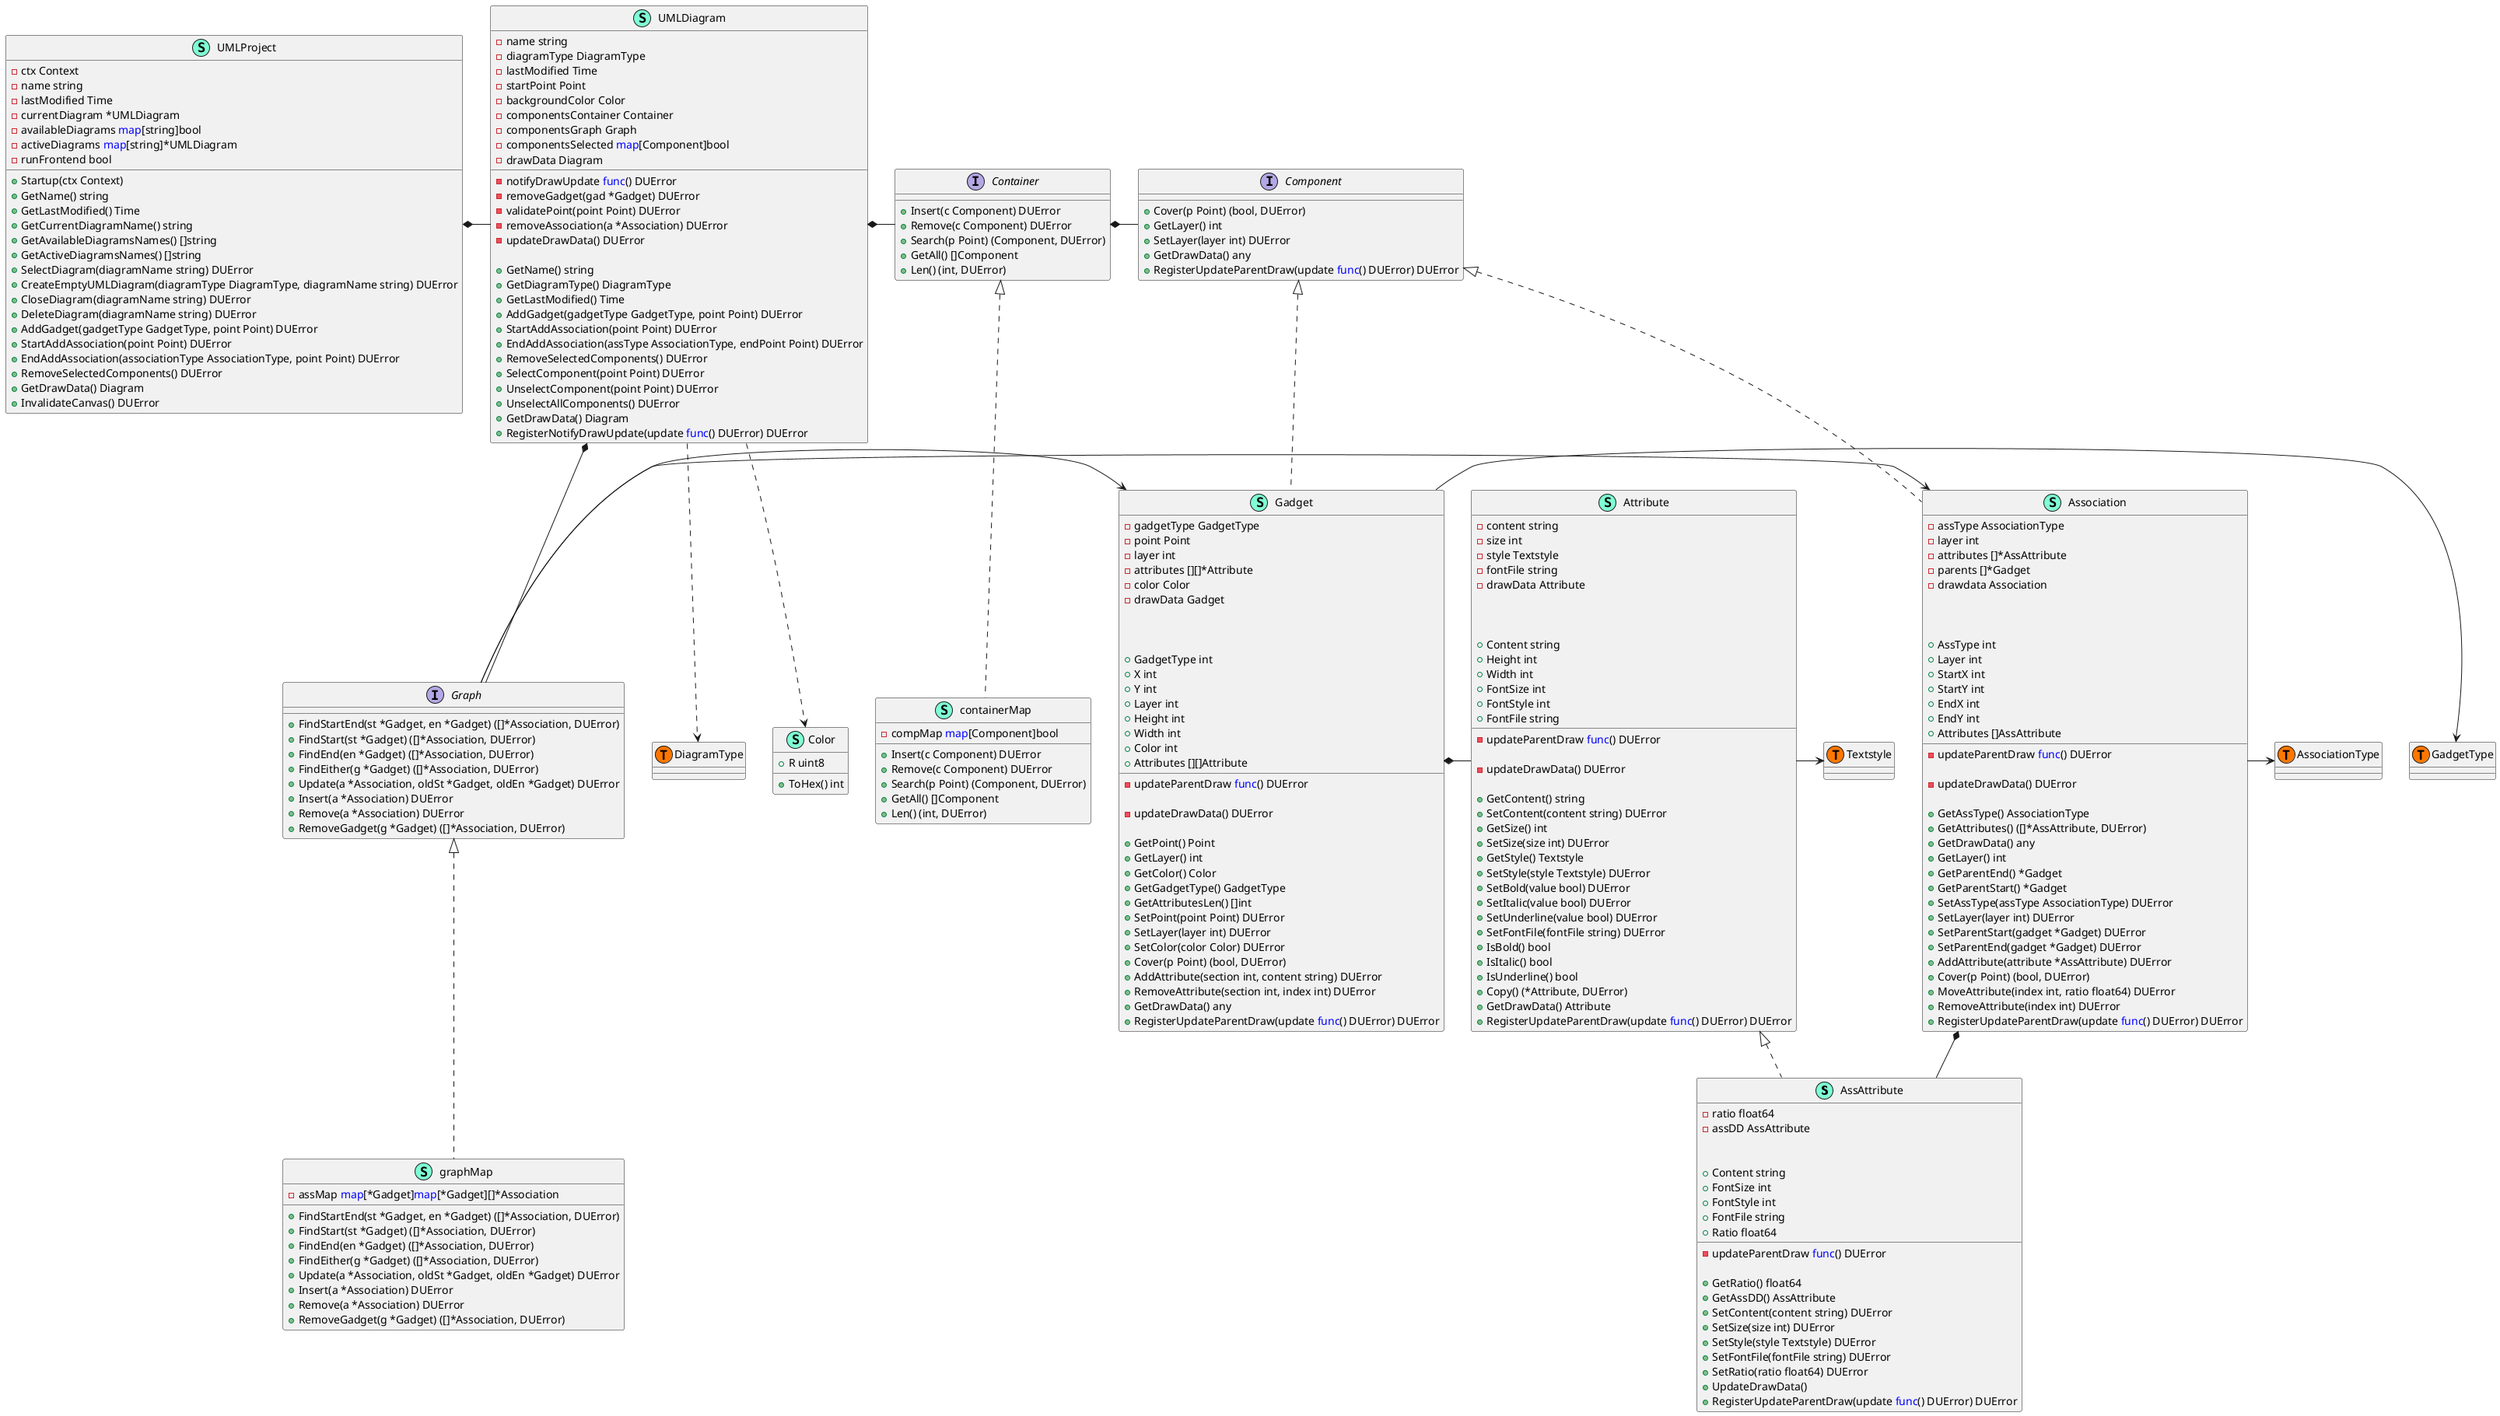 @startuml
    class AssAttribute << (S,Aquamarine) >> {
        - ratio float64
        - assDD AssAttribute
        - updateParentDraw <font color=blue>func</font>() DUError

        + GetRatio() float64
        + GetAssDD() AssAttribute
        + SetContent(content string) DUError
        + SetSize(size int) DUError
        + SetStyle(style Textstyle) DUError
        + SetFontFile(fontFile string) DUError
        + SetRatio(ratio float64) DUError
        + UpdateDrawData() 
        + RegisterUpdateParentDraw(update <font color=blue>func</font>() DUError) DUError

    }
    class Attribute << (S,Aquamarine) >> {
        - content string
        - size int
        - style Textstyle
        - fontFile string
        - drawData Attribute
        - updateParentDraw <font color=blue>func</font>() DUError

        - updateDrawData() DUError

        + GetContent() string
        + SetContent(content string) DUError
        + GetSize() int
        + SetSize(size int) DUError
        + GetStyle() Textstyle
        + SetStyle(style Textstyle) DUError
        + SetBold(value bool) DUError
        + SetItalic(value bool) DUError
        + SetUnderline(value bool) DUError
        + SetFontFile(fontFile string) DUError
        + IsBold() bool
        + IsItalic() bool
        + IsUnderline() bool
        + Copy() (*Attribute, DUError)
        + GetDrawData() Attribute
        + RegisterUpdateParentDraw(update <font color=blue>func</font>() DUError) DUError

    }
    class Textstyle << (T, #FF7700) >>  {
    }


    class Association << (S,Aquamarine) >> {
        - assType AssociationType
        - layer int
        - attributes []*AssAttribute
        - parents []*Gadget
        - drawdata Association
        - updateParentDraw <font color=blue>func</font>() DUError

        - updateDrawData() DUError

        + GetAssType() AssociationType
        + GetAttributes() ([]*AssAttribute, DUError)
        + GetDrawData() any
        + GetLayer() int
        + GetParentEnd() *Gadget
        + GetParentStart() *Gadget
        + SetAssType(assType AssociationType) DUError
        + SetLayer(layer int) DUError
        + SetParentStart(gadget *Gadget) DUError
        + SetParentEnd(gadget *Gadget) DUError
        + AddAttribute(attribute *AssAttribute) DUError
        + Cover(p Point) (bool, DUError)
        + MoveAttribute(index int, ratio float64) DUError
        + RemoveAttribute(index int) DUError
        + RegisterUpdateParentDraw(update <font color=blue>func</font>() DUError) DUError

    }
    interface Component  {
        + Cover(p Point) (bool, DUError)
        + GetLayer() int
        + SetLayer(layer int) DUError
        + GetDrawData() any
        + RegisterUpdateParentDraw(update <font color=blue>func</font>() DUError) DUError

    }
    class Gadget << (S,Aquamarine) >> {
        - gadgetType GadgetType
        - point Point
        - layer int
        - attributes [][]*Attribute
        - color Color
        - drawData Gadget
        - updateParentDraw <font color=blue>func</font>() DUError

        - updateDrawData() DUError

        + GetPoint() Point
        + GetLayer() int
        + GetColor() Color
        + GetGadgetType() GadgetType
        + GetAttributesLen() []int
        + SetPoint(point Point) DUError
        + SetLayer(layer int) DUError
        + SetColor(color Color) DUError
        + Cover(p Point) (bool, DUError)
        + AddAttribute(section int, content string) DUError
        + RemoveAttribute(section int, index int) DUError
        + GetDrawData() any
        + RegisterUpdateParentDraw(update <font color=blue>func</font>() DUError) DUError

    }
    enum AssociationType << (T, #FF7700) >>  {
    }
    enum GadgetType << (T, #FF7700) >>  {
    }



    interface Container  {
        + Insert(c Component) DUError
        + Remove(c Component) DUError
        + Search(p Point) (Component, DUError)
        + GetAll() []Component
        + Len() (int, DUError)

    }
    interface Graph  {
        + FindStartEnd(st *Gadget, en *Gadget) ([]*Association, DUError)
        + FindStart(st *Gadget) ([]*Association, DUError)
        + FindEnd(en *Gadget) ([]*Association, DUError)
        + FindEither(g *Gadget) ([]*Association, DUError)
        + Update(a *Association, oldSt *Gadget, oldEn *Gadget) DUError
        + Insert(a *Association) DUError
        + Remove(a *Association) DUError
        + RemoveGadget(g *Gadget) ([]*Association, DUError)

    }
    class containerMap << (S,Aquamarine) >> {
        - compMap <font color=blue>map</font>[Component]bool

        + Insert(c Component) DUError
        + Remove(c Component) DUError
        + Search(p Point) (Component, DUError)
        + GetAll() []Component
        + Len() (int, DUError)

    }
    class graphMap << (S,Aquamarine) >> {
        - assMap <font color=blue>map</font>[*Gadget]<font color=blue>map</font>[*Gadget][]*Association

        + FindStartEnd(st *Gadget, en *Gadget) ([]*Association, DUError)
        + FindStart(st *Gadget) ([]*Association, DUError)
        + FindEnd(en *Gadget) ([]*Association, DUError)
        + FindEither(g *Gadget) ([]*Association, DUError)
        + Update(a *Association, oldSt *Gadget, oldEn *Gadget) DUError
        + Insert(a *Association) DUError
        + Remove(a *Association) DUError
        + RemoveGadget(g *Gadget) ([]*Association, DUError)

    }

"Container" <|.. "containerMap"
"Graph" <|.. "graphMap"

    class AssAttribute << (S,Aquamarine) >> {
        + Content string
        + FontSize int
        + FontStyle int
        + FontFile string
        + Ratio float64

    }
    class Association << (S,Aquamarine) >> {
        + AssType int
        + Layer int
        + StartX int
        + StartY int
        + EndX int
        + EndY int
        + Attributes []AssAttribute

    }
    class Attribute << (S,Aquamarine) >> {
        + Content string
        + Height int
        + Width int
        + FontSize int
        + FontStyle int
        + FontFile string

    }

    class Gadget << (S,Aquamarine) >> {
        + GadgetType int
        + X int
        + Y int
        + Layer int
        + Height int
        + Width int
        + Color int
        + Attributes [][]Attribute

    }




    class UMLDiagram << (S,Aquamarine) >> {
        - name string
        - diagramType DiagramType
        - lastModified Time
        - startPoint Point
        - backgroundColor Color
        - componentsContainer Container
        - componentsGraph Graph
        - componentsSelected <font color=blue>map</font>[Component]bool
        - notifyDrawUpdate <font color=blue>func</font>() DUError
        - drawData Diagram

        - removeGadget(gad *Gadget) DUError
        - validatePoint(point Point) DUError
        - removeAssociation(a *Association) DUError
        - updateDrawData() DUError

        + GetName() string
        + GetDiagramType() DiagramType
        + GetLastModified() Time
        + AddGadget(gadgetType GadgetType, point Point) DUError
        + StartAddAssociation(point Point) DUError
        + EndAddAssociation(assType AssociationType, endPoint Point) DUError
        + RemoveSelectedComponents() DUError
        + SelectComponent(point Point) DUError
        + UnselectComponent(point Point) DUError
        + UnselectAllComponents() DUError
        + GetDrawData() Diagram
        + RegisterNotifyDrawUpdate(update <font color=blue>func</font>() DUError) DUError

    }
    enum DiagramType << (T, #FF7700) >>  {
    }


    class UMLProject << (S,Aquamarine) >> {
        - ctx Context
        - name string
        - lastModified Time
        - currentDiagram *UMLDiagram
        - availableDiagrams <font color=blue>map</font>[string]bool
        - activeDiagrams <font color=blue>map</font>[string]*UMLDiagram
        - runFrontend bool

        + Startup(ctx Context) 
        + GetName() string
        + GetLastModified() Time
        + GetCurrentDiagramName() string
        + GetAvailableDiagramsNames() []string
        + GetActiveDiagramsNames() []string
        + SelectDiagram(diagramName string) DUError
        + CreateEmptyUMLDiagram(diagramType DiagramType, diagramName string) DUError
        + CloseDiagram(diagramName string) DUError
        + DeleteDiagram(diagramName string) DUError
        + AddGadget(gadgetType GadgetType, point Point) DUError
        + StartAddAssociation(point Point) DUError
        + EndAddAssociation(associationType AssociationType, point Point) DUError
        + RemoveSelectedComponents() DUError
        + GetDrawData() Diagram
        + InvalidateCanvas() DUError

    }


    class Color << (S,Aquamarine) >> {
        + R uint8

        + ToHex() int

    }


UMLProject *- UMLDiagram

UMLDiagram ..> DiagramType
UMLDiagram ..> Color
UMLDiagram *- Container
UMLDiagram *- Graph

Container *- Component

Component <|.. Gadget
Component <|.. Association

Attribute <|.. AssAttribute
Attribute -> Textstyle

Gadget *- Attribute
Gadget -> GadgetType

Association *- AssAttribute
Association -> AssociationType

Graph -> Association
Graph -> Gadget







@enduml

